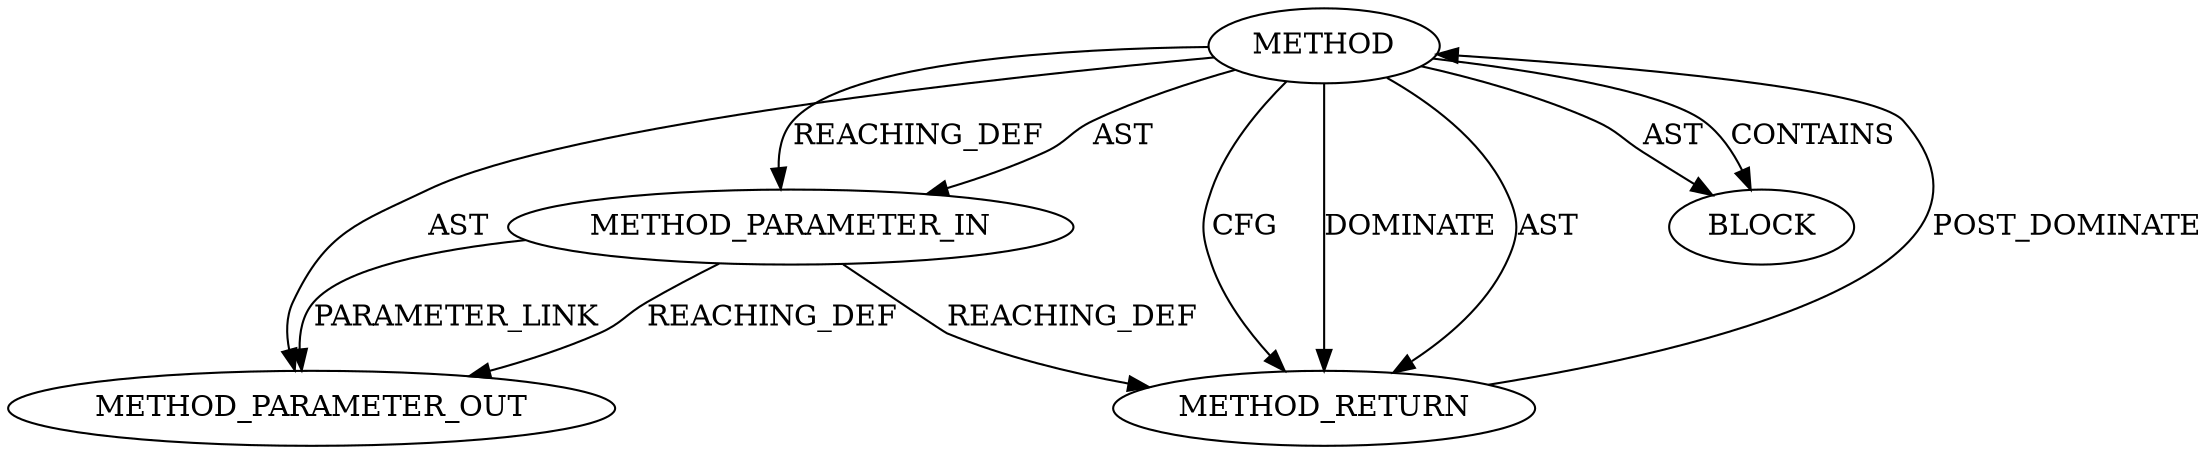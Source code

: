 digraph {
  688 [label=METHOD AST_PARENT_TYPE="NAMESPACE_BLOCK" AST_PARENT_FULL_NAME="<global>" ORDER=0 CODE="<empty>" FULL_NAME="ASN1_INTEGER_get" IS_EXTERNAL=true FILENAME="<empty>" SIGNATURE="" NAME="ASN1_INTEGER_get"]
  916 [label=METHOD_PARAMETER_OUT ORDER=1 CODE="p1" IS_VARIADIC=false TYPE_FULL_NAME="ANY" EVALUATION_STRATEGY="BY_VALUE" INDEX=1 NAME="p1"]
  689 [label=METHOD_PARAMETER_IN ORDER=1 CODE="p1" IS_VARIADIC=false TYPE_FULL_NAME="ANY" EVALUATION_STRATEGY="BY_VALUE" INDEX=1 NAME="p1"]
  691 [label=METHOD_RETURN ORDER=2 CODE="RET" TYPE_FULL_NAME="ANY" EVALUATION_STRATEGY="BY_VALUE"]
  690 [label=BLOCK ORDER=1 ARGUMENT_INDEX=1 CODE="<empty>" TYPE_FULL_NAME="ANY"]
  691 -> 688 [label=POST_DOMINATE ]
  688 -> 690 [label=AST ]
  688 -> 689 [label=REACHING_DEF VARIABLE=""]
  689 -> 916 [label=PARAMETER_LINK ]
  688 -> 691 [label=CFG ]
  688 -> 691 [label=DOMINATE ]
  688 -> 689 [label=AST ]
  688 -> 691 [label=AST ]
  688 -> 916 [label=AST ]
  688 -> 690 [label=CONTAINS ]
  689 -> 916 [label=REACHING_DEF VARIABLE="p1"]
  689 -> 691 [label=REACHING_DEF VARIABLE="p1"]
}
